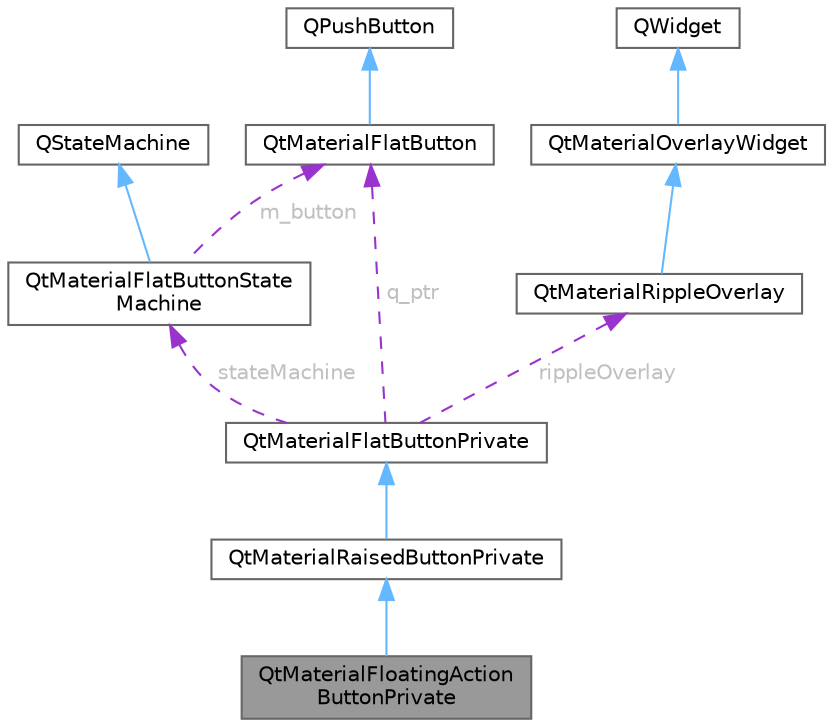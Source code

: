 digraph "QtMaterialFloatingActionButtonPrivate"
{
 // LATEX_PDF_SIZE
  bgcolor="transparent";
  edge [fontname=Helvetica,fontsize=10,labelfontname=Helvetica,labelfontsize=10];
  node [fontname=Helvetica,fontsize=10,shape=box,height=0.2,width=0.4];
  Node1 [id="Node000001",label="QtMaterialFloatingAction\lButtonPrivate",height=0.2,width=0.4,color="gray40", fillcolor="grey60", style="filled", fontcolor="black",tooltip="QtMaterialFloatingActionButton 的私有实现类，管理按钮尺寸和位置"];
  Node2 -> Node1 [id="edge1_Node000001_Node000002",dir="back",color="steelblue1",style="solid",tooltip=" "];
  Node2 [id="Node000002",label="QtMaterialRaisedButtonPrivate",height=0.2,width=0.4,color="gray40", fillcolor="white", style="filled",URL="$class_qt_material_raised_button_private.html",tooltip="QtMaterialRaisedButton 的私有实现类，管理阴影效果和状态转换"];
  Node3 -> Node2 [id="edge2_Node000002_Node000003",dir="back",color="steelblue1",style="solid",tooltip=" "];
  Node3 [id="Node000003",label="QtMaterialFlatButtonPrivate",height=0.2,width=0.4,color="gray40", fillcolor="white", style="filled",URL="$class_qt_material_flat_button_private.html",tooltip="QtMaterialFlatButton 的私有实现类，管理按钮样式和交互"];
  Node4 -> Node3 [id="edge3_Node000003_Node000004",dir="back",color="darkorchid3",style="dashed",tooltip=" ",label=" q_ptr",fontcolor="grey" ];
  Node4 [id="Node000004",label="QtMaterialFlatButton",height=0.2,width=0.4,color="gray40", fillcolor="white", style="filled",URL="$class_qt_material_flat_button.html",tooltip="扁平按钮类，继承自 QPushButton，支持 Material Design 风格"];
  Node5 -> Node4 [id="edge4_Node000004_Node000005",dir="back",color="steelblue1",style="solid",tooltip=" "];
  Node5 [id="Node000005",label="QPushButton",height=0.2,width=0.4,color="gray40", fillcolor="white", style="filled",tooltip=" "];
  Node6 -> Node3 [id="edge5_Node000003_Node000006",dir="back",color="darkorchid3",style="dashed",tooltip=" ",label=" rippleOverlay",fontcolor="grey" ];
  Node6 [id="Node000006",label="QtMaterialRippleOverlay",height=0.2,width=0.4,color="gray40", fillcolor="white", style="filled",URL="$class_qt_material_ripple_overlay.html",tooltip="水波纹覆盖层类，继承自 QtMaterialOverlayWidget，管理多个水波纹效果"];
  Node7 -> Node6 [id="edge6_Node000006_Node000007",dir="back",color="steelblue1",style="solid",tooltip=" "];
  Node7 [id="Node000007",label="QtMaterialOverlayWidget",height=0.2,width=0.4,color="gray40", fillcolor="white", style="filled",URL="$class_qt_material_overlay_widget.html",tooltip="覆盖层控件类，继承自 QWidget，用于在父窗口上绘制覆盖效果"];
  Node8 -> Node7 [id="edge7_Node000007_Node000008",dir="back",color="steelblue1",style="solid",tooltip=" "];
  Node8 [id="Node000008",label="QWidget",height=0.2,width=0.4,color="gray40", fillcolor="white", style="filled",tooltip=" "];
  Node9 -> Node3 [id="edge8_Node000003_Node000009",dir="back",color="darkorchid3",style="dashed",tooltip=" ",label=" stateMachine",fontcolor="grey" ];
  Node9 [id="Node000009",label="QtMaterialFlatButtonState\lMachine",height=0.2,width=0.4,color="gray40", fillcolor="white", style="filled",URL="$class_qt_material_flat_button_state_machine.html",tooltip="扁平按钮状态机类，管理按钮的交互状态（悬停、焦点、按下、选中）"];
  Node10 -> Node9 [id="edge9_Node000009_Node000010",dir="back",color="steelblue1",style="solid",tooltip=" "];
  Node10 [id="Node000010",label="QStateMachine",height=0.2,width=0.4,color="gray40", fillcolor="white", style="filled",tooltip=" "];
  Node4 -> Node9 [id="edge10_Node000009_Node000004",dir="back",color="darkorchid3",style="dashed",tooltip=" ",label=" m_button",fontcolor="grey" ];
}
